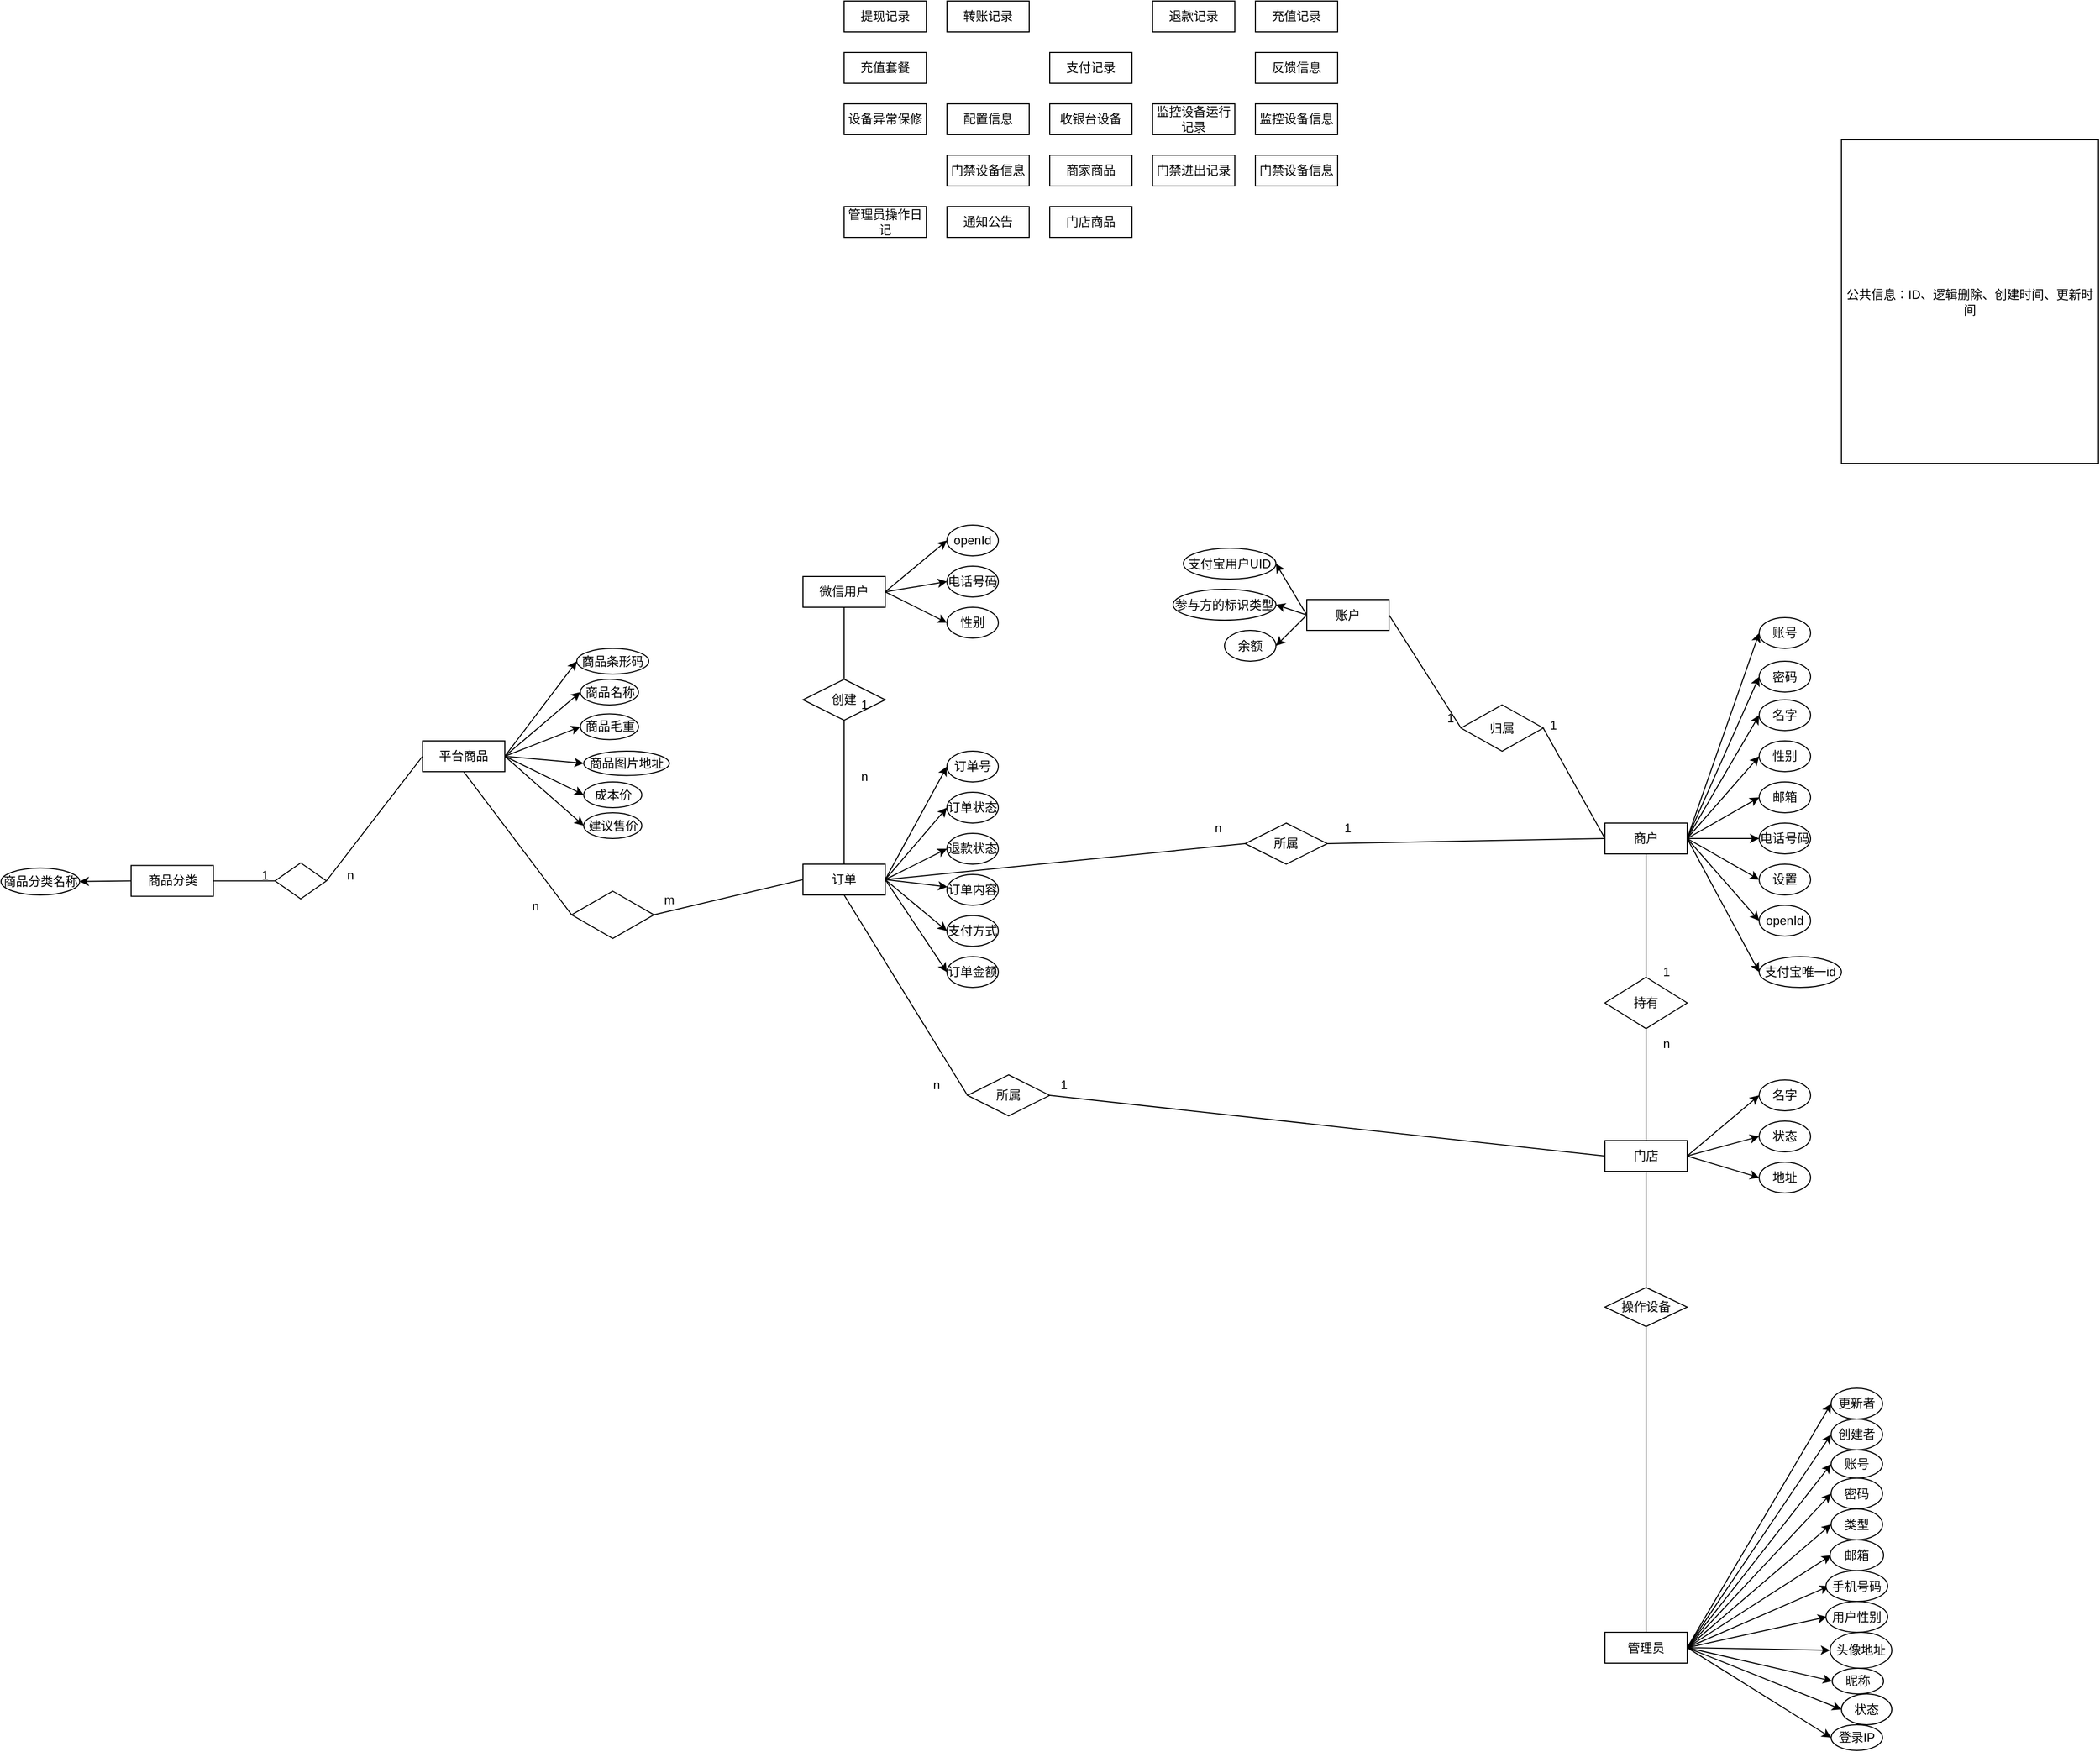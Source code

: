 <mxfile version="20.8.18" type="github">
  <diagram name="第 1 页" id="lVDsGfpW_0IMr33LY62K">
    <mxGraphModel dx="1886" dy="458" grid="1" gridSize="10" guides="1" tooltips="1" connect="1" arrows="1" fold="1" page="1" pageScale="1" pageWidth="827" pageHeight="1169" math="0" shadow="0">
      <root>
        <mxCell id="0" />
        <mxCell id="1" parent="0" />
        <mxCell id="G-p-I15hFAaldeLtPEmq-47" style="edgeStyle=none;rounded=0;orthogonalLoop=1;jettySize=auto;html=1;exitX=1;exitY=0.5;exitDx=0;exitDy=0;entryX=0;entryY=0.5;entryDx=0;entryDy=0;" edge="1" parent="1" source="G-p-I15hFAaldeLtPEmq-1" target="G-p-I15hFAaldeLtPEmq-45">
          <mxGeometry relative="1" as="geometry" />
        </mxCell>
        <mxCell id="G-p-I15hFAaldeLtPEmq-48" style="edgeStyle=none;rounded=0;orthogonalLoop=1;jettySize=auto;html=1;exitX=1;exitY=0.5;exitDx=0;exitDy=0;entryX=0;entryY=0.5;entryDx=0;entryDy=0;" edge="1" parent="1" source="G-p-I15hFAaldeLtPEmq-1" target="G-p-I15hFAaldeLtPEmq-44">
          <mxGeometry relative="1" as="geometry" />
        </mxCell>
        <mxCell id="G-p-I15hFAaldeLtPEmq-49" style="edgeStyle=none;rounded=0;orthogonalLoop=1;jettySize=auto;html=1;exitX=1;exitY=0.5;exitDx=0;exitDy=0;entryX=0;entryY=0.5;entryDx=0;entryDy=0;" edge="1" parent="1" source="G-p-I15hFAaldeLtPEmq-1" target="G-p-I15hFAaldeLtPEmq-31">
          <mxGeometry relative="1" as="geometry" />
        </mxCell>
        <mxCell id="G-p-I15hFAaldeLtPEmq-50" style="edgeStyle=none;rounded=0;orthogonalLoop=1;jettySize=auto;html=1;exitX=1;exitY=0.5;exitDx=0;exitDy=0;entryX=0;entryY=0.5;entryDx=0;entryDy=0;" edge="1" parent="1" source="G-p-I15hFAaldeLtPEmq-1" target="G-p-I15hFAaldeLtPEmq-34">
          <mxGeometry relative="1" as="geometry" />
        </mxCell>
        <mxCell id="G-p-I15hFAaldeLtPEmq-52" style="edgeStyle=none;rounded=0;orthogonalLoop=1;jettySize=auto;html=1;exitX=1;exitY=0.5;exitDx=0;exitDy=0;entryX=0;entryY=0.5;entryDx=0;entryDy=0;" edge="1" parent="1" source="G-p-I15hFAaldeLtPEmq-1" target="G-p-I15hFAaldeLtPEmq-35">
          <mxGeometry relative="1" as="geometry" />
        </mxCell>
        <mxCell id="G-p-I15hFAaldeLtPEmq-53" style="edgeStyle=none;rounded=0;orthogonalLoop=1;jettySize=auto;html=1;exitX=1;exitY=0.5;exitDx=0;exitDy=0;entryX=0;entryY=0.5;entryDx=0;entryDy=0;" edge="1" parent="1" source="G-p-I15hFAaldeLtPEmq-1">
          <mxGeometry relative="1" as="geometry">
            <mxPoint x="980" y="1572.5" as="targetPoint" />
          </mxGeometry>
        </mxCell>
        <mxCell id="G-p-I15hFAaldeLtPEmq-54" style="edgeStyle=none;rounded=0;orthogonalLoop=1;jettySize=auto;html=1;exitX=1;exitY=0.5;exitDx=0;exitDy=0;entryX=0;entryY=0.5;entryDx=0;entryDy=0;" edge="1" parent="1" source="G-p-I15hFAaldeLtPEmq-1">
          <mxGeometry relative="1" as="geometry">
            <mxPoint x="978" y="1602.5" as="targetPoint" />
          </mxGeometry>
        </mxCell>
        <mxCell id="G-p-I15hFAaldeLtPEmq-55" style="edgeStyle=none;rounded=0;orthogonalLoop=1;jettySize=auto;html=1;exitX=1;exitY=0.5;exitDx=0;exitDy=0;entryX=0;entryY=0.5;entryDx=0;entryDy=0;" edge="1" parent="1" source="G-p-I15hFAaldeLtPEmq-1">
          <mxGeometry relative="1" as="geometry">
            <mxPoint x="976" y="1632.5" as="targetPoint" />
          </mxGeometry>
        </mxCell>
        <mxCell id="G-p-I15hFAaldeLtPEmq-56" style="edgeStyle=none;rounded=0;orthogonalLoop=1;jettySize=auto;html=1;exitX=1;exitY=0.5;exitDx=0;exitDy=0;entryX=0;entryY=0.5;entryDx=0;entryDy=0;" edge="1" parent="1" source="G-p-I15hFAaldeLtPEmq-1" target="G-p-I15hFAaldeLtPEmq-40">
          <mxGeometry relative="1" as="geometry">
            <mxPoint x="975.0" y="1665" as="targetPoint" />
          </mxGeometry>
        </mxCell>
        <mxCell id="G-p-I15hFAaldeLtPEmq-57" style="edgeStyle=none;rounded=0;orthogonalLoop=1;jettySize=auto;html=1;exitX=1;exitY=0.5;exitDx=0;exitDy=0;entryX=0;entryY=0.5;entryDx=0;entryDy=0;" edge="1" parent="1" source="G-p-I15hFAaldeLtPEmq-1" target="G-p-I15hFAaldeLtPEmq-41">
          <mxGeometry relative="1" as="geometry" />
        </mxCell>
        <mxCell id="G-p-I15hFAaldeLtPEmq-58" style="edgeStyle=none;rounded=0;orthogonalLoop=1;jettySize=auto;html=1;exitX=1;exitY=0.5;exitDx=0;exitDy=0;entryX=0;entryY=0.5;entryDx=0;entryDy=0;" edge="1" parent="1" source="G-p-I15hFAaldeLtPEmq-1" target="G-p-I15hFAaldeLtPEmq-42">
          <mxGeometry relative="1" as="geometry">
            <mxPoint x="984" y="1723" as="targetPoint" />
          </mxGeometry>
        </mxCell>
        <mxCell id="G-p-I15hFAaldeLtPEmq-59" style="edgeStyle=none;rounded=0;orthogonalLoop=1;jettySize=auto;html=1;exitX=1;exitY=0.5;exitDx=0;exitDy=0;entryX=0;entryY=0.5;entryDx=0;entryDy=0;" edge="1" parent="1" source="G-p-I15hFAaldeLtPEmq-1" target="G-p-I15hFAaldeLtPEmq-43">
          <mxGeometry relative="1" as="geometry" />
        </mxCell>
        <mxCell id="G-p-I15hFAaldeLtPEmq-1" value="管理员" style="rounded=0;whiteSpace=wrap;html=1;" vertex="1" parent="1">
          <mxGeometry x="760" y="1647.5" width="80" height="30" as="geometry" />
        </mxCell>
        <mxCell id="G-p-I15hFAaldeLtPEmq-69" style="edgeStyle=none;rounded=0;orthogonalLoop=1;jettySize=auto;html=1;exitX=1;exitY=0.5;exitDx=0;exitDy=0;entryX=0;entryY=0.5;entryDx=0;entryDy=0;" edge="1" parent="1" source="G-p-I15hFAaldeLtPEmq-2" target="G-p-I15hFAaldeLtPEmq-60">
          <mxGeometry relative="1" as="geometry" />
        </mxCell>
        <mxCell id="G-p-I15hFAaldeLtPEmq-70" style="edgeStyle=none;rounded=0;orthogonalLoop=1;jettySize=auto;html=1;exitX=1;exitY=0.5;exitDx=0;exitDy=0;entryX=0;entryY=0.5;entryDx=0;entryDy=0;" edge="1" parent="1" source="G-p-I15hFAaldeLtPEmq-2" target="G-p-I15hFAaldeLtPEmq-66">
          <mxGeometry relative="1" as="geometry" />
        </mxCell>
        <mxCell id="G-p-I15hFAaldeLtPEmq-71" style="edgeStyle=none;rounded=0;orthogonalLoop=1;jettySize=auto;html=1;exitX=1;exitY=0.5;exitDx=0;exitDy=0;entryX=0;entryY=0.5;entryDx=0;entryDy=0;" edge="1" parent="1" source="G-p-I15hFAaldeLtPEmq-2" target="G-p-I15hFAaldeLtPEmq-61">
          <mxGeometry relative="1" as="geometry" />
        </mxCell>
        <mxCell id="G-p-I15hFAaldeLtPEmq-72" style="edgeStyle=none;rounded=0;orthogonalLoop=1;jettySize=auto;html=1;exitX=1;exitY=0.5;exitDx=0;exitDy=0;entryX=0;entryY=0.5;entryDx=0;entryDy=0;" edge="1" parent="1" source="G-p-I15hFAaldeLtPEmq-2" target="G-p-I15hFAaldeLtPEmq-62">
          <mxGeometry relative="1" as="geometry" />
        </mxCell>
        <mxCell id="G-p-I15hFAaldeLtPEmq-73" style="edgeStyle=none;rounded=0;orthogonalLoop=1;jettySize=auto;html=1;exitX=1;exitY=0.5;exitDx=0;exitDy=0;entryX=0;entryY=0.5;entryDx=0;entryDy=0;" edge="1" parent="1" source="G-p-I15hFAaldeLtPEmq-2" target="G-p-I15hFAaldeLtPEmq-63">
          <mxGeometry relative="1" as="geometry" />
        </mxCell>
        <mxCell id="G-p-I15hFAaldeLtPEmq-74" style="edgeStyle=none;rounded=0;orthogonalLoop=1;jettySize=auto;html=1;exitX=1;exitY=0.5;exitDx=0;exitDy=0;entryX=0;entryY=0.5;entryDx=0;entryDy=0;" edge="1" parent="1" source="G-p-I15hFAaldeLtPEmq-2" target="G-p-I15hFAaldeLtPEmq-64">
          <mxGeometry relative="1" as="geometry" />
        </mxCell>
        <mxCell id="G-p-I15hFAaldeLtPEmq-75" style="edgeStyle=none;rounded=0;orthogonalLoop=1;jettySize=auto;html=1;exitX=1;exitY=0.5;exitDx=0;exitDy=0;entryX=0;entryY=0.5;entryDx=0;entryDy=0;" edge="1" parent="1" source="G-p-I15hFAaldeLtPEmq-2" target="G-p-I15hFAaldeLtPEmq-65">
          <mxGeometry relative="1" as="geometry" />
        </mxCell>
        <mxCell id="G-p-I15hFAaldeLtPEmq-76" style="edgeStyle=none;rounded=0;orthogonalLoop=1;jettySize=auto;html=1;exitX=1;exitY=0.5;exitDx=0;exitDy=0;entryX=0;entryY=0.5;entryDx=0;entryDy=0;" edge="1" parent="1" source="G-p-I15hFAaldeLtPEmq-2" target="G-p-I15hFAaldeLtPEmq-67">
          <mxGeometry relative="1" as="geometry" />
        </mxCell>
        <mxCell id="G-p-I15hFAaldeLtPEmq-159" style="edgeStyle=none;rounded=0;orthogonalLoop=1;jettySize=auto;html=1;exitX=1;exitY=0.5;exitDx=0;exitDy=0;entryX=0;entryY=0.5;entryDx=0;entryDy=0;" edge="1" parent="1" source="G-p-I15hFAaldeLtPEmq-2" target="G-p-I15hFAaldeLtPEmq-158">
          <mxGeometry relative="1" as="geometry" />
        </mxCell>
        <mxCell id="G-p-I15hFAaldeLtPEmq-2" value="商户" style="rounded=0;whiteSpace=wrap;html=1;" vertex="1" parent="1">
          <mxGeometry x="760" y="860" width="80" height="30" as="geometry" />
        </mxCell>
        <mxCell id="G-p-I15hFAaldeLtPEmq-81" style="edgeStyle=none;rounded=0;orthogonalLoop=1;jettySize=auto;html=1;exitX=1;exitY=0.5;exitDx=0;exitDy=0;entryX=0;entryY=0.5;entryDx=0;entryDy=0;" edge="1" parent="1" source="G-p-I15hFAaldeLtPEmq-3" target="G-p-I15hFAaldeLtPEmq-77">
          <mxGeometry relative="1" as="geometry" />
        </mxCell>
        <mxCell id="G-p-I15hFAaldeLtPEmq-82" style="edgeStyle=none;rounded=0;orthogonalLoop=1;jettySize=auto;html=1;exitX=1;exitY=0.5;exitDx=0;exitDy=0;entryX=0;entryY=0.5;entryDx=0;entryDy=0;" edge="1" parent="1" source="G-p-I15hFAaldeLtPEmq-3" target="G-p-I15hFAaldeLtPEmq-78">
          <mxGeometry relative="1" as="geometry" />
        </mxCell>
        <mxCell id="G-p-I15hFAaldeLtPEmq-83" style="edgeStyle=none;rounded=0;orthogonalLoop=1;jettySize=auto;html=1;exitX=1;exitY=0.5;exitDx=0;exitDy=0;entryX=0;entryY=0.5;entryDx=0;entryDy=0;" edge="1" parent="1" source="G-p-I15hFAaldeLtPEmq-3" target="G-p-I15hFAaldeLtPEmq-79">
          <mxGeometry relative="1" as="geometry" />
        </mxCell>
        <mxCell id="G-p-I15hFAaldeLtPEmq-3" value="微信用户" style="rounded=0;whiteSpace=wrap;html=1;" vertex="1" parent="1">
          <mxGeometry x="-20" y="620" width="80" height="30" as="geometry" />
        </mxCell>
        <mxCell id="G-p-I15hFAaldeLtPEmq-88" style="edgeStyle=none;rounded=0;orthogonalLoop=1;jettySize=auto;html=1;exitX=1;exitY=0.5;exitDx=0;exitDy=0;entryX=0;entryY=0.5;entryDx=0;entryDy=0;" edge="1" parent="1" source="G-p-I15hFAaldeLtPEmq-4" target="G-p-I15hFAaldeLtPEmq-84">
          <mxGeometry relative="1" as="geometry" />
        </mxCell>
        <mxCell id="G-p-I15hFAaldeLtPEmq-89" style="edgeStyle=none;rounded=0;orthogonalLoop=1;jettySize=auto;html=1;exitX=1;exitY=0.5;exitDx=0;exitDy=0;entryX=0;entryY=0.5;entryDx=0;entryDy=0;" edge="1" parent="1" source="G-p-I15hFAaldeLtPEmq-4" target="G-p-I15hFAaldeLtPEmq-85">
          <mxGeometry relative="1" as="geometry" />
        </mxCell>
        <mxCell id="G-p-I15hFAaldeLtPEmq-90" style="edgeStyle=none;rounded=0;orthogonalLoop=1;jettySize=auto;html=1;exitX=1;exitY=0.5;exitDx=0;exitDy=0;entryX=0;entryY=0.5;entryDx=0;entryDy=0;" edge="1" parent="1" source="G-p-I15hFAaldeLtPEmq-4" target="G-p-I15hFAaldeLtPEmq-86">
          <mxGeometry relative="1" as="geometry" />
        </mxCell>
        <mxCell id="G-p-I15hFAaldeLtPEmq-4" value="门店" style="rounded=0;whiteSpace=wrap;html=1;" vertex="1" parent="1">
          <mxGeometry x="760" y="1169" width="80" height="30" as="geometry" />
        </mxCell>
        <mxCell id="G-p-I15hFAaldeLtPEmq-103" style="edgeStyle=none;rounded=0;orthogonalLoop=1;jettySize=auto;html=1;exitX=1;exitY=0.5;exitDx=0;exitDy=0;entryX=0;entryY=0.5;entryDx=0;entryDy=0;" edge="1" parent="1" source="G-p-I15hFAaldeLtPEmq-5" target="G-p-I15hFAaldeLtPEmq-96">
          <mxGeometry relative="1" as="geometry" />
        </mxCell>
        <mxCell id="G-p-I15hFAaldeLtPEmq-104" style="edgeStyle=none;rounded=0;orthogonalLoop=1;jettySize=auto;html=1;exitX=1;exitY=0.5;exitDx=0;exitDy=0;entryX=0;entryY=0.5;entryDx=0;entryDy=0;" edge="1" parent="1" source="G-p-I15hFAaldeLtPEmq-5" target="G-p-I15hFAaldeLtPEmq-97">
          <mxGeometry relative="1" as="geometry" />
        </mxCell>
        <mxCell id="G-p-I15hFAaldeLtPEmq-105" style="edgeStyle=none;rounded=0;orthogonalLoop=1;jettySize=auto;html=1;exitX=1;exitY=0.5;exitDx=0;exitDy=0;entryX=0;entryY=0.5;entryDx=0;entryDy=0;" edge="1" parent="1" source="G-p-I15hFAaldeLtPEmq-5" target="G-p-I15hFAaldeLtPEmq-98">
          <mxGeometry relative="1" as="geometry" />
        </mxCell>
        <mxCell id="G-p-I15hFAaldeLtPEmq-106" style="edgeStyle=none;rounded=0;orthogonalLoop=1;jettySize=auto;html=1;exitX=1;exitY=0.5;exitDx=0;exitDy=0;" edge="1" parent="1" source="G-p-I15hFAaldeLtPEmq-5" target="G-p-I15hFAaldeLtPEmq-99">
          <mxGeometry relative="1" as="geometry" />
        </mxCell>
        <mxCell id="G-p-I15hFAaldeLtPEmq-107" style="edgeStyle=none;rounded=0;orthogonalLoop=1;jettySize=auto;html=1;exitX=1;exitY=0.5;exitDx=0;exitDy=0;entryX=0;entryY=0.5;entryDx=0;entryDy=0;" edge="1" parent="1" source="G-p-I15hFAaldeLtPEmq-5" target="G-p-I15hFAaldeLtPEmq-100">
          <mxGeometry relative="1" as="geometry" />
        </mxCell>
        <mxCell id="G-p-I15hFAaldeLtPEmq-108" style="edgeStyle=none;rounded=0;orthogonalLoop=1;jettySize=auto;html=1;exitX=1;exitY=0.5;exitDx=0;exitDy=0;entryX=0;entryY=0.5;entryDx=0;entryDy=0;" edge="1" parent="1" source="G-p-I15hFAaldeLtPEmq-5" target="G-p-I15hFAaldeLtPEmq-101">
          <mxGeometry relative="1" as="geometry" />
        </mxCell>
        <mxCell id="G-p-I15hFAaldeLtPEmq-5" value="订单" style="rounded=0;whiteSpace=wrap;html=1;" vertex="1" parent="1">
          <mxGeometry x="-20" y="900" width="80" height="30" as="geometry" />
        </mxCell>
        <mxCell id="G-p-I15hFAaldeLtPEmq-6" value="提现记录" style="rounded=0;whiteSpace=wrap;html=1;" vertex="1" parent="1">
          <mxGeometry x="20" y="60" width="80" height="30" as="geometry" />
        </mxCell>
        <mxCell id="G-p-I15hFAaldeLtPEmq-7" value="转账记录" style="rounded=0;whiteSpace=wrap;html=1;" vertex="1" parent="1">
          <mxGeometry x="120" y="60" width="80" height="30" as="geometry" />
        </mxCell>
        <mxCell id="G-p-I15hFAaldeLtPEmq-8" value="门店商品" style="rounded=0;whiteSpace=wrap;html=1;" vertex="1" parent="1">
          <mxGeometry x="220" y="260" width="80" height="30" as="geometry" />
        </mxCell>
        <mxCell id="G-p-I15hFAaldeLtPEmq-9" value="退款记录" style="rounded=0;whiteSpace=wrap;html=1;" vertex="1" parent="1">
          <mxGeometry x="320" y="60" width="80" height="30" as="geometry" />
        </mxCell>
        <mxCell id="G-p-I15hFAaldeLtPEmq-10" value="充值记录" style="rounded=0;whiteSpace=wrap;html=1;" vertex="1" parent="1">
          <mxGeometry x="420" y="60" width="80" height="30" as="geometry" />
        </mxCell>
        <mxCell id="G-p-I15hFAaldeLtPEmq-11" value="充值套餐" style="rounded=0;whiteSpace=wrap;html=1;" vertex="1" parent="1">
          <mxGeometry x="20" y="110" width="80" height="30" as="geometry" />
        </mxCell>
        <mxCell id="G-p-I15hFAaldeLtPEmq-136" style="edgeStyle=none;rounded=0;orthogonalLoop=1;jettySize=auto;html=1;exitX=1;exitY=0.5;exitDx=0;exitDy=0;entryX=0;entryY=0.5;entryDx=0;entryDy=0;" edge="1" parent="1" source="G-p-I15hFAaldeLtPEmq-12" target="G-p-I15hFAaldeLtPEmq-125">
          <mxGeometry relative="1" as="geometry" />
        </mxCell>
        <mxCell id="G-p-I15hFAaldeLtPEmq-137" style="edgeStyle=none;rounded=0;orthogonalLoop=1;jettySize=auto;html=1;exitX=1;exitY=0.5;exitDx=0;exitDy=0;entryX=0;entryY=0.5;entryDx=0;entryDy=0;" edge="1" parent="1" source="G-p-I15hFAaldeLtPEmq-12" target="G-p-I15hFAaldeLtPEmq-131">
          <mxGeometry relative="1" as="geometry" />
        </mxCell>
        <mxCell id="G-p-I15hFAaldeLtPEmq-138" style="edgeStyle=none;rounded=0;orthogonalLoop=1;jettySize=auto;html=1;exitX=1;exitY=0.5;exitDx=0;exitDy=0;entryX=0;entryY=0.5;entryDx=0;entryDy=0;" edge="1" parent="1" source="G-p-I15hFAaldeLtPEmq-12" target="G-p-I15hFAaldeLtPEmq-132">
          <mxGeometry relative="1" as="geometry" />
        </mxCell>
        <mxCell id="G-p-I15hFAaldeLtPEmq-139" style="edgeStyle=none;rounded=0;orthogonalLoop=1;jettySize=auto;html=1;exitX=1;exitY=0.5;exitDx=0;exitDy=0;entryX=0;entryY=0.5;entryDx=0;entryDy=0;" edge="1" parent="1" source="G-p-I15hFAaldeLtPEmq-12" target="G-p-I15hFAaldeLtPEmq-133">
          <mxGeometry relative="1" as="geometry" />
        </mxCell>
        <mxCell id="G-p-I15hFAaldeLtPEmq-140" style="edgeStyle=none;rounded=0;orthogonalLoop=1;jettySize=auto;html=1;exitX=1;exitY=0.5;exitDx=0;exitDy=0;entryX=0;entryY=0.5;entryDx=0;entryDy=0;" edge="1" parent="1" source="G-p-I15hFAaldeLtPEmq-12" target="G-p-I15hFAaldeLtPEmq-134">
          <mxGeometry relative="1" as="geometry" />
        </mxCell>
        <mxCell id="G-p-I15hFAaldeLtPEmq-141" style="edgeStyle=none;rounded=0;orthogonalLoop=1;jettySize=auto;html=1;exitX=1;exitY=0.5;exitDx=0;exitDy=0;entryX=0;entryY=0.5;entryDx=0;entryDy=0;" edge="1" parent="1" source="G-p-I15hFAaldeLtPEmq-12" target="G-p-I15hFAaldeLtPEmq-135">
          <mxGeometry relative="1" as="geometry" />
        </mxCell>
        <mxCell id="G-p-I15hFAaldeLtPEmq-12" value="平台商品" style="rounded=0;whiteSpace=wrap;html=1;" vertex="1" parent="1">
          <mxGeometry x="-390" y="780" width="80" height="30" as="geometry" />
        </mxCell>
        <mxCell id="G-p-I15hFAaldeLtPEmq-13" value="支付记录" style="rounded=0;whiteSpace=wrap;html=1;" vertex="1" parent="1">
          <mxGeometry x="220" y="110" width="80" height="30" as="geometry" />
        </mxCell>
        <mxCell id="G-p-I15hFAaldeLtPEmq-143" style="edgeStyle=none;rounded=0;orthogonalLoop=1;jettySize=auto;html=1;exitX=0;exitY=0.5;exitDx=0;exitDy=0;entryX=1;entryY=0.5;entryDx=0;entryDy=0;" edge="1" parent="1" source="G-p-I15hFAaldeLtPEmq-14" target="G-p-I15hFAaldeLtPEmq-142">
          <mxGeometry relative="1" as="geometry">
            <mxPoint x="-713.5" y="910" as="targetPoint" />
          </mxGeometry>
        </mxCell>
        <mxCell id="G-p-I15hFAaldeLtPEmq-14" value="商品分类" style="rounded=0;whiteSpace=wrap;html=1;" vertex="1" parent="1">
          <mxGeometry x="-673.5" y="901.25" width="80" height="30" as="geometry" />
        </mxCell>
        <mxCell id="G-p-I15hFAaldeLtPEmq-15" value="反馈信息" style="rounded=0;whiteSpace=wrap;html=1;" vertex="1" parent="1">
          <mxGeometry x="420" y="110" width="80" height="30" as="geometry" />
        </mxCell>
        <mxCell id="G-p-I15hFAaldeLtPEmq-16" value="设备异常保修" style="rounded=0;whiteSpace=wrap;html=1;" vertex="1" parent="1">
          <mxGeometry x="20" y="160" width="80" height="30" as="geometry" />
        </mxCell>
        <mxCell id="G-p-I15hFAaldeLtPEmq-17" value="配置信息" style="rounded=0;whiteSpace=wrap;html=1;" vertex="1" parent="1">
          <mxGeometry x="120" y="160" width="80" height="30" as="geometry" />
        </mxCell>
        <mxCell id="G-p-I15hFAaldeLtPEmq-18" value="收银台设备" style="rounded=0;whiteSpace=wrap;html=1;" vertex="1" parent="1">
          <mxGeometry x="220" y="160" width="80" height="30" as="geometry" />
        </mxCell>
        <mxCell id="G-p-I15hFAaldeLtPEmq-19" value="监控设备运行记录" style="rounded=0;whiteSpace=wrap;html=1;" vertex="1" parent="1">
          <mxGeometry x="320" y="160" width="80" height="30" as="geometry" />
        </mxCell>
        <mxCell id="G-p-I15hFAaldeLtPEmq-20" value="监控设备信息" style="rounded=0;whiteSpace=wrap;html=1;" vertex="1" parent="1">
          <mxGeometry x="420" y="160" width="80" height="30" as="geometry" />
        </mxCell>
        <mxCell id="G-p-I15hFAaldeLtPEmq-21" value="商家商品" style="rounded=0;whiteSpace=wrap;html=1;" vertex="1" parent="1">
          <mxGeometry x="220" y="210" width="80" height="30" as="geometry" />
        </mxCell>
        <mxCell id="G-p-I15hFAaldeLtPEmq-117" style="edgeStyle=none;rounded=0;orthogonalLoop=1;jettySize=auto;html=1;exitX=0;exitY=0.5;exitDx=0;exitDy=0;entryX=1;entryY=0.5;entryDx=0;entryDy=0;" edge="1" parent="1" source="G-p-I15hFAaldeLtPEmq-23" target="G-p-I15hFAaldeLtPEmq-114">
          <mxGeometry relative="1" as="geometry" />
        </mxCell>
        <mxCell id="G-p-I15hFAaldeLtPEmq-118" style="edgeStyle=none;rounded=0;orthogonalLoop=1;jettySize=auto;html=1;exitX=0;exitY=0.5;exitDx=0;exitDy=0;entryX=1;entryY=0.5;entryDx=0;entryDy=0;" edge="1" parent="1" source="G-p-I15hFAaldeLtPEmq-23" target="G-p-I15hFAaldeLtPEmq-115">
          <mxGeometry relative="1" as="geometry" />
        </mxCell>
        <mxCell id="G-p-I15hFAaldeLtPEmq-119" style="edgeStyle=none;rounded=0;orthogonalLoop=1;jettySize=auto;html=1;exitX=0;exitY=0.5;exitDx=0;exitDy=0;entryX=1;entryY=0.5;entryDx=0;entryDy=0;" edge="1" parent="1" source="G-p-I15hFAaldeLtPEmq-23" target="G-p-I15hFAaldeLtPEmq-116">
          <mxGeometry relative="1" as="geometry" />
        </mxCell>
        <mxCell id="G-p-I15hFAaldeLtPEmq-23" value="账户" style="rounded=0;whiteSpace=wrap;html=1;" vertex="1" parent="1">
          <mxGeometry x="470" y="642.5" width="80" height="30" as="geometry" />
        </mxCell>
        <mxCell id="G-p-I15hFAaldeLtPEmq-24" value="门禁进出记录" style="rounded=0;whiteSpace=wrap;html=1;" vertex="1" parent="1">
          <mxGeometry x="320" y="210" width="80" height="30" as="geometry" />
        </mxCell>
        <mxCell id="G-p-I15hFAaldeLtPEmq-25" value="门禁设备信息" style="rounded=0;whiteSpace=wrap;html=1;" vertex="1" parent="1">
          <mxGeometry x="420" y="210" width="80" height="30" as="geometry" />
        </mxCell>
        <mxCell id="G-p-I15hFAaldeLtPEmq-28" value="门禁设备信息" style="rounded=0;whiteSpace=wrap;html=1;" vertex="1" parent="1">
          <mxGeometry x="120" y="210" width="80" height="30" as="geometry" />
        </mxCell>
        <mxCell id="G-p-I15hFAaldeLtPEmq-29" value="管理员操作日记" style="rounded=0;whiteSpace=wrap;html=1;" vertex="1" parent="1">
          <mxGeometry x="20" y="260" width="80" height="30" as="geometry" />
        </mxCell>
        <mxCell id="G-p-I15hFAaldeLtPEmq-30" value="通知公告" style="rounded=0;whiteSpace=wrap;html=1;" vertex="1" parent="1">
          <mxGeometry x="120" y="260" width="80" height="30" as="geometry" />
        </mxCell>
        <mxCell id="G-p-I15hFAaldeLtPEmq-31" value="账号" style="ellipse;whiteSpace=wrap;html=1;" vertex="1" parent="1">
          <mxGeometry x="980" y="1470" width="50" height="27.5" as="geometry" />
        </mxCell>
        <mxCell id="G-p-I15hFAaldeLtPEmq-33" value="公共信息：ID、逻辑删除、创建时间、更新时间" style="rounded=0;whiteSpace=wrap;html=1;" vertex="1" parent="1">
          <mxGeometry x="990" y="195" width="250" height="315" as="geometry" />
        </mxCell>
        <mxCell id="G-p-I15hFAaldeLtPEmq-34" value="密码" style="ellipse;whiteSpace=wrap;html=1;" vertex="1" parent="1">
          <mxGeometry x="980" y="1497.5" width="50" height="30" as="geometry" />
        </mxCell>
        <mxCell id="G-p-I15hFAaldeLtPEmq-35" value="类型" style="ellipse;whiteSpace=wrap;html=1;" vertex="1" parent="1">
          <mxGeometry x="980" y="1527.5" width="50" height="30" as="geometry" />
        </mxCell>
        <mxCell id="G-p-I15hFAaldeLtPEmq-36" value="邮箱" style="ellipse;whiteSpace=wrap;html=1;" vertex="1" parent="1">
          <mxGeometry x="979" y="1557.5" width="52" height="30" as="geometry" />
        </mxCell>
        <mxCell id="G-p-I15hFAaldeLtPEmq-37" value="手机号码" style="ellipse;whiteSpace=wrap;html=1;" vertex="1" parent="1">
          <mxGeometry x="975" y="1587.5" width="60" height="30" as="geometry" />
        </mxCell>
        <mxCell id="G-p-I15hFAaldeLtPEmq-38" value="用户性别" style="ellipse;whiteSpace=wrap;html=1;" vertex="1" parent="1">
          <mxGeometry x="975" y="1617.5" width="60" height="30" as="geometry" />
        </mxCell>
        <mxCell id="G-p-I15hFAaldeLtPEmq-40" value="头像地址" style="ellipse;whiteSpace=wrap;html=1;" vertex="1" parent="1">
          <mxGeometry x="979" y="1647.5" width="60" height="35" as="geometry" />
        </mxCell>
        <mxCell id="G-p-I15hFAaldeLtPEmq-41" value="昵称" style="ellipse;whiteSpace=wrap;html=1;" vertex="1" parent="1">
          <mxGeometry x="981" y="1682.5" width="50" height="25" as="geometry" />
        </mxCell>
        <mxCell id="G-p-I15hFAaldeLtPEmq-42" value="状态" style="ellipse;whiteSpace=wrap;html=1;" vertex="1" parent="1">
          <mxGeometry x="990" y="1707.5" width="49" height="30" as="geometry" />
        </mxCell>
        <mxCell id="G-p-I15hFAaldeLtPEmq-43" value="登录IP" style="ellipse;whiteSpace=wrap;html=1;" vertex="1" parent="1">
          <mxGeometry x="980" y="1737.5" width="50" height="25" as="geometry" />
        </mxCell>
        <mxCell id="G-p-I15hFAaldeLtPEmq-44" value="创建者" style="ellipse;whiteSpace=wrap;html=1;" vertex="1" parent="1">
          <mxGeometry x="980" y="1440" width="50" height="30" as="geometry" />
        </mxCell>
        <mxCell id="G-p-I15hFAaldeLtPEmq-45" value="更新者" style="ellipse;whiteSpace=wrap;html=1;" vertex="1" parent="1">
          <mxGeometry x="980" y="1410" width="50" height="30" as="geometry" />
        </mxCell>
        <mxCell id="G-p-I15hFAaldeLtPEmq-60" value="密码" style="ellipse;whiteSpace=wrap;html=1;" vertex="1" parent="1">
          <mxGeometry x="910" y="702.5" width="50" height="30" as="geometry" />
        </mxCell>
        <mxCell id="G-p-I15hFAaldeLtPEmq-61" value="名字" style="ellipse;whiteSpace=wrap;html=1;" vertex="1" parent="1">
          <mxGeometry x="910" y="740" width="50" height="30" as="geometry" />
        </mxCell>
        <mxCell id="G-p-I15hFAaldeLtPEmq-62" value="性别" style="ellipse;whiteSpace=wrap;html=1;" vertex="1" parent="1">
          <mxGeometry x="910" y="780" width="50" height="30" as="geometry" />
        </mxCell>
        <mxCell id="G-p-I15hFAaldeLtPEmq-63" value="邮箱" style="ellipse;whiteSpace=wrap;html=1;" vertex="1" parent="1">
          <mxGeometry x="910" y="820" width="50" height="30" as="geometry" />
        </mxCell>
        <mxCell id="G-p-I15hFAaldeLtPEmq-64" value="电话号码" style="ellipse;whiteSpace=wrap;html=1;" vertex="1" parent="1">
          <mxGeometry x="910" y="860" width="50" height="30" as="geometry" />
        </mxCell>
        <mxCell id="G-p-I15hFAaldeLtPEmq-65" value="设置" style="ellipse;whiteSpace=wrap;html=1;" vertex="1" parent="1">
          <mxGeometry x="910" y="900" width="50" height="30" as="geometry" />
        </mxCell>
        <mxCell id="G-p-I15hFAaldeLtPEmq-66" value="账号" style="ellipse;whiteSpace=wrap;html=1;" vertex="1" parent="1">
          <mxGeometry x="910" y="660" width="50" height="30" as="geometry" />
        </mxCell>
        <mxCell id="G-p-I15hFAaldeLtPEmq-67" value="openId" style="ellipse;whiteSpace=wrap;html=1;" vertex="1" parent="1">
          <mxGeometry x="910" y="940" width="50" height="30" as="geometry" />
        </mxCell>
        <mxCell id="G-p-I15hFAaldeLtPEmq-77" value="openId" style="ellipse;whiteSpace=wrap;html=1;" vertex="1" parent="1">
          <mxGeometry x="120" y="570" width="50" height="30" as="geometry" />
        </mxCell>
        <mxCell id="G-p-I15hFAaldeLtPEmq-78" value="电话号码" style="ellipse;whiteSpace=wrap;html=1;" vertex="1" parent="1">
          <mxGeometry x="120" y="610" width="50" height="30" as="geometry" />
        </mxCell>
        <mxCell id="G-p-I15hFAaldeLtPEmq-79" value="性别" style="ellipse;whiteSpace=wrap;html=1;" vertex="1" parent="1">
          <mxGeometry x="120" y="650" width="50" height="30" as="geometry" />
        </mxCell>
        <mxCell id="G-p-I15hFAaldeLtPEmq-84" value="名字" style="ellipse;whiteSpace=wrap;html=1;" vertex="1" parent="1">
          <mxGeometry x="910" y="1110" width="50" height="30" as="geometry" />
        </mxCell>
        <mxCell id="G-p-I15hFAaldeLtPEmq-85" value="状态" style="ellipse;whiteSpace=wrap;html=1;" vertex="1" parent="1">
          <mxGeometry x="910" y="1150" width="50" height="30" as="geometry" />
        </mxCell>
        <mxCell id="G-p-I15hFAaldeLtPEmq-86" value="地址" style="ellipse;whiteSpace=wrap;html=1;" vertex="1" parent="1">
          <mxGeometry x="910" y="1190" width="50" height="30" as="geometry" />
        </mxCell>
        <mxCell id="G-p-I15hFAaldeLtPEmq-91" value="持有" style="rhombus;whiteSpace=wrap;html=1;" vertex="1" parent="1">
          <mxGeometry x="760" y="1010" width="80" height="50" as="geometry" />
        </mxCell>
        <mxCell id="G-p-I15hFAaldeLtPEmq-92" value="" style="endArrow=none;html=1;rounded=0;entryX=0.5;entryY=1;entryDx=0;entryDy=0;" edge="1" parent="1" source="G-p-I15hFAaldeLtPEmq-91" target="G-p-I15hFAaldeLtPEmq-2">
          <mxGeometry width="50" height="50" relative="1" as="geometry">
            <mxPoint x="750" y="960" as="sourcePoint" />
            <mxPoint x="800" y="910" as="targetPoint" />
          </mxGeometry>
        </mxCell>
        <mxCell id="G-p-I15hFAaldeLtPEmq-93" value="" style="endArrow=none;html=1;rounded=0;entryX=0.5;entryY=1;entryDx=0;entryDy=0;exitX=0.5;exitY=0;exitDx=0;exitDy=0;" edge="1" parent="1" source="G-p-I15hFAaldeLtPEmq-4" target="G-p-I15hFAaldeLtPEmq-91">
          <mxGeometry width="50" height="50" relative="1" as="geometry">
            <mxPoint x="780" y="1140" as="sourcePoint" />
            <mxPoint x="830" y="1090" as="targetPoint" />
          </mxGeometry>
        </mxCell>
        <mxCell id="G-p-I15hFAaldeLtPEmq-94" value="1" style="text;html=1;strokeColor=none;fillColor=none;align=center;verticalAlign=middle;whiteSpace=wrap;rounded=0;" vertex="1" parent="1">
          <mxGeometry x="790" y="990" width="60" height="30" as="geometry" />
        </mxCell>
        <mxCell id="G-p-I15hFAaldeLtPEmq-95" value="n" style="text;html=1;strokeColor=none;fillColor=none;align=center;verticalAlign=middle;whiteSpace=wrap;rounded=0;" vertex="1" parent="1">
          <mxGeometry x="790" y="1060" width="60" height="30" as="geometry" />
        </mxCell>
        <mxCell id="G-p-I15hFAaldeLtPEmq-96" value="订单号" style="ellipse;whiteSpace=wrap;html=1;" vertex="1" parent="1">
          <mxGeometry x="120" y="790" width="50" height="30" as="geometry" />
        </mxCell>
        <mxCell id="G-p-I15hFAaldeLtPEmq-97" value="订单状态" style="ellipse;whiteSpace=wrap;html=1;" vertex="1" parent="1">
          <mxGeometry x="120" y="830" width="50" height="30" as="geometry" />
        </mxCell>
        <mxCell id="G-p-I15hFAaldeLtPEmq-98" value="退款状态" style="ellipse;whiteSpace=wrap;html=1;" vertex="1" parent="1">
          <mxGeometry x="120" y="870" width="50" height="30" as="geometry" />
        </mxCell>
        <mxCell id="G-p-I15hFAaldeLtPEmq-99" value="订单内容" style="ellipse;whiteSpace=wrap;html=1;" vertex="1" parent="1">
          <mxGeometry x="120" y="910" width="50" height="30" as="geometry" />
        </mxCell>
        <mxCell id="G-p-I15hFAaldeLtPEmq-100" value="支付方式" style="ellipse;whiteSpace=wrap;html=1;" vertex="1" parent="1">
          <mxGeometry x="120" y="950" width="50" height="30" as="geometry" />
        </mxCell>
        <mxCell id="G-p-I15hFAaldeLtPEmq-101" value="订单金额" style="ellipse;whiteSpace=wrap;html=1;" vertex="1" parent="1">
          <mxGeometry x="120" y="990" width="50" height="30" as="geometry" />
        </mxCell>
        <mxCell id="G-p-I15hFAaldeLtPEmq-109" value="创建" style="rhombus;whiteSpace=wrap;html=1;" vertex="1" parent="1">
          <mxGeometry x="-20" y="720" width="80" height="40" as="geometry" />
        </mxCell>
        <mxCell id="G-p-I15hFAaldeLtPEmq-110" value="" style="endArrow=none;html=1;rounded=0;entryX=0.5;entryY=1;entryDx=0;entryDy=0;exitX=0.5;exitY=0;exitDx=0;exitDy=0;" edge="1" parent="1" source="G-p-I15hFAaldeLtPEmq-109" target="G-p-I15hFAaldeLtPEmq-3">
          <mxGeometry width="50" height="50" relative="1" as="geometry">
            <mxPoint y="740" as="sourcePoint" />
            <mxPoint x="50" y="690" as="targetPoint" />
          </mxGeometry>
        </mxCell>
        <mxCell id="G-p-I15hFAaldeLtPEmq-111" value="" style="endArrow=none;html=1;rounded=0;entryX=0.5;entryY=1;entryDx=0;entryDy=0;exitX=0.5;exitY=0;exitDx=0;exitDy=0;" edge="1" parent="1" source="G-p-I15hFAaldeLtPEmq-5" target="G-p-I15hFAaldeLtPEmq-109">
          <mxGeometry width="50" height="50" relative="1" as="geometry">
            <mxPoint x="-10" y="870" as="sourcePoint" />
            <mxPoint x="40" y="820" as="targetPoint" />
          </mxGeometry>
        </mxCell>
        <mxCell id="G-p-I15hFAaldeLtPEmq-112" value="1" style="text;html=1;strokeColor=none;fillColor=none;align=center;verticalAlign=middle;whiteSpace=wrap;rounded=0;" vertex="1" parent="1">
          <mxGeometry x="10" y="730" width="60" height="30" as="geometry" />
        </mxCell>
        <mxCell id="G-p-I15hFAaldeLtPEmq-113" value="n" style="text;html=1;strokeColor=none;fillColor=none;align=center;verticalAlign=middle;whiteSpace=wrap;rounded=0;" vertex="1" parent="1">
          <mxGeometry x="10" y="800" width="60" height="30" as="geometry" />
        </mxCell>
        <mxCell id="G-p-I15hFAaldeLtPEmq-114" value="支付宝用户UID" style="ellipse;whiteSpace=wrap;html=1;" vertex="1" parent="1">
          <mxGeometry x="350" y="592.5" width="90" height="30" as="geometry" />
        </mxCell>
        <mxCell id="G-p-I15hFAaldeLtPEmq-115" value="参与方的标识类型" style="ellipse;whiteSpace=wrap;html=1;" vertex="1" parent="1">
          <mxGeometry x="340" y="632.5" width="100" height="30" as="geometry" />
        </mxCell>
        <mxCell id="G-p-I15hFAaldeLtPEmq-116" value="余额" style="ellipse;whiteSpace=wrap;html=1;" vertex="1" parent="1">
          <mxGeometry x="390" y="672.5" width="50" height="30" as="geometry" />
        </mxCell>
        <mxCell id="G-p-I15hFAaldeLtPEmq-120" value="归属" style="rhombus;whiteSpace=wrap;html=1;" vertex="1" parent="1">
          <mxGeometry x="620" y="745" width="80" height="45" as="geometry" />
        </mxCell>
        <mxCell id="G-p-I15hFAaldeLtPEmq-121" value="" style="endArrow=none;html=1;rounded=0;exitX=1;exitY=0.5;exitDx=0;exitDy=0;entryX=0;entryY=0.5;entryDx=0;entryDy=0;" edge="1" parent="1" source="G-p-I15hFAaldeLtPEmq-23" target="G-p-I15hFAaldeLtPEmq-120">
          <mxGeometry width="50" height="50" relative="1" as="geometry">
            <mxPoint x="560" y="762.5" as="sourcePoint" />
            <mxPoint x="610" y="712.5" as="targetPoint" />
          </mxGeometry>
        </mxCell>
        <mxCell id="G-p-I15hFAaldeLtPEmq-122" value="" style="endArrow=none;html=1;rounded=0;exitX=1;exitY=0.5;exitDx=0;exitDy=0;entryX=0;entryY=0.5;entryDx=0;entryDy=0;" edge="1" parent="1" source="G-p-I15hFAaldeLtPEmq-120" target="G-p-I15hFAaldeLtPEmq-2">
          <mxGeometry width="50" height="50" relative="1" as="geometry">
            <mxPoint x="690" y="830" as="sourcePoint" />
            <mxPoint x="710" y="910" as="targetPoint" />
          </mxGeometry>
        </mxCell>
        <mxCell id="G-p-I15hFAaldeLtPEmq-123" value="1" style="text;html=1;strokeColor=none;fillColor=none;align=center;verticalAlign=middle;whiteSpace=wrap;rounded=0;" vertex="1" parent="1">
          <mxGeometry x="580" y="742.5" width="60" height="30" as="geometry" />
        </mxCell>
        <mxCell id="G-p-I15hFAaldeLtPEmq-124" value="1" style="text;html=1;strokeColor=none;fillColor=none;align=center;verticalAlign=middle;whiteSpace=wrap;rounded=0;" vertex="1" parent="1">
          <mxGeometry x="680" y="750" width="60" height="30" as="geometry" />
        </mxCell>
        <mxCell id="G-p-I15hFAaldeLtPEmq-125" value="商品条形码" style="ellipse;whiteSpace=wrap;html=1;" vertex="1" parent="1">
          <mxGeometry x="-240" y="690" width="70" height="25" as="geometry" />
        </mxCell>
        <mxCell id="G-p-I15hFAaldeLtPEmq-126" value="" style="rhombus;whiteSpace=wrap;html=1;" vertex="1" parent="1">
          <mxGeometry x="-533.5" y="898.75" width="50" height="35" as="geometry" />
        </mxCell>
        <mxCell id="G-p-I15hFAaldeLtPEmq-127" value="" style="endArrow=none;html=1;rounded=0;exitX=1;exitY=0.5;exitDx=0;exitDy=0;entryX=0;entryY=0.5;entryDx=0;entryDy=0;" edge="1" parent="1" source="G-p-I15hFAaldeLtPEmq-14" target="G-p-I15hFAaldeLtPEmq-126">
          <mxGeometry width="50" height="50" relative="1" as="geometry">
            <mxPoint x="-583.5" y="891.25" as="sourcePoint" />
            <mxPoint x="-533.5" y="841.25" as="targetPoint" />
          </mxGeometry>
        </mxCell>
        <mxCell id="G-p-I15hFAaldeLtPEmq-128" value="" style="endArrow=none;html=1;rounded=0;exitX=1;exitY=0.5;exitDx=0;exitDy=0;entryX=0;entryY=0.5;entryDx=0;entryDy=0;" edge="1" parent="1" source="G-p-I15hFAaldeLtPEmq-126" target="G-p-I15hFAaldeLtPEmq-12">
          <mxGeometry width="50" height="50" relative="1" as="geometry">
            <mxPoint x="-433.5" y="906.25" as="sourcePoint" />
            <mxPoint x="-393.5" y="946.25" as="targetPoint" />
          </mxGeometry>
        </mxCell>
        <mxCell id="G-p-I15hFAaldeLtPEmq-129" value="1" style="text;html=1;strokeColor=none;fillColor=none;align=center;verticalAlign=middle;whiteSpace=wrap;rounded=0;" vertex="1" parent="1">
          <mxGeometry x="-573.5" y="896.25" width="60" height="30" as="geometry" />
        </mxCell>
        <mxCell id="G-p-I15hFAaldeLtPEmq-130" value="n" style="text;html=1;strokeColor=none;fillColor=none;align=center;verticalAlign=middle;whiteSpace=wrap;rounded=0;" vertex="1" parent="1">
          <mxGeometry x="-490" y="896.25" width="60" height="30" as="geometry" />
        </mxCell>
        <mxCell id="G-p-I15hFAaldeLtPEmq-131" value="商品名称" style="ellipse;whiteSpace=wrap;html=1;" vertex="1" parent="1">
          <mxGeometry x="-236.5" y="720" width="56.5" height="25" as="geometry" />
        </mxCell>
        <mxCell id="G-p-I15hFAaldeLtPEmq-132" value="商品毛重" style="ellipse;whiteSpace=wrap;html=1;" vertex="1" parent="1">
          <mxGeometry x="-236.5" y="753.75" width="56.5" height="25" as="geometry" />
        </mxCell>
        <mxCell id="G-p-I15hFAaldeLtPEmq-133" value="商品图片地址" style="ellipse;whiteSpace=wrap;html=1;" vertex="1" parent="1">
          <mxGeometry x="-233.25" y="790" width="83.25" height="23.75" as="geometry" />
        </mxCell>
        <mxCell id="G-p-I15hFAaldeLtPEmq-134" value="成本价" style="ellipse;whiteSpace=wrap;html=1;" vertex="1" parent="1">
          <mxGeometry x="-233.25" y="820" width="56.5" height="25" as="geometry" />
        </mxCell>
        <mxCell id="G-p-I15hFAaldeLtPEmq-135" value="建议售价" style="ellipse;whiteSpace=wrap;html=1;" vertex="1" parent="1">
          <mxGeometry x="-233.25" y="850" width="56.5" height="25" as="geometry" />
        </mxCell>
        <mxCell id="G-p-I15hFAaldeLtPEmq-142" value="商品分类名称" style="ellipse;whiteSpace=wrap;html=1;" vertex="1" parent="1">
          <mxGeometry x="-800" y="903.75" width="76.5" height="26.25" as="geometry" />
        </mxCell>
        <mxCell id="G-p-I15hFAaldeLtPEmq-144" value="操作设备" style="rhombus;whiteSpace=wrap;html=1;" vertex="1" parent="1">
          <mxGeometry x="760" y="1312" width="80" height="38" as="geometry" />
        </mxCell>
        <mxCell id="G-p-I15hFAaldeLtPEmq-145" value="" style="endArrow=none;html=1;rounded=0;entryX=0.5;entryY=1;entryDx=0;entryDy=0;exitX=0.5;exitY=0;exitDx=0;exitDy=0;" edge="1" parent="1" source="G-p-I15hFAaldeLtPEmq-144" target="G-p-I15hFAaldeLtPEmq-4">
          <mxGeometry width="50" height="50" relative="1" as="geometry">
            <mxPoint x="780" y="1310" as="sourcePoint" />
            <mxPoint x="830" y="1260" as="targetPoint" />
          </mxGeometry>
        </mxCell>
        <mxCell id="G-p-I15hFAaldeLtPEmq-146" value="" style="endArrow=none;html=1;rounded=0;entryX=0.5;entryY=1;entryDx=0;entryDy=0;exitX=0.5;exitY=0;exitDx=0;exitDy=0;" edge="1" parent="1" source="G-p-I15hFAaldeLtPEmq-1" target="G-p-I15hFAaldeLtPEmq-144">
          <mxGeometry width="50" height="50" relative="1" as="geometry">
            <mxPoint x="740" y="1550" as="sourcePoint" />
            <mxPoint x="790" y="1500" as="targetPoint" />
          </mxGeometry>
        </mxCell>
        <mxCell id="G-p-I15hFAaldeLtPEmq-148" value="所属" style="rhombus;whiteSpace=wrap;html=1;" vertex="1" parent="1">
          <mxGeometry x="140" y="1105" width="80" height="40" as="geometry" />
        </mxCell>
        <mxCell id="G-p-I15hFAaldeLtPEmq-149" value="" style="endArrow=none;html=1;rounded=0;entryX=0.5;entryY=1;entryDx=0;entryDy=0;exitX=0;exitY=0.5;exitDx=0;exitDy=0;" edge="1" parent="1" source="G-p-I15hFAaldeLtPEmq-148" target="G-p-I15hFAaldeLtPEmq-5">
          <mxGeometry width="50" height="50" relative="1" as="geometry">
            <mxPoint x="10" y="1070" as="sourcePoint" />
            <mxPoint x="60" y="1020" as="targetPoint" />
          </mxGeometry>
        </mxCell>
        <mxCell id="G-p-I15hFAaldeLtPEmq-150" value="" style="endArrow=none;html=1;rounded=0;exitX=1;exitY=0.5;exitDx=0;exitDy=0;entryX=0;entryY=0.5;entryDx=0;entryDy=0;" edge="1" parent="1" source="G-p-I15hFAaldeLtPEmq-148" target="G-p-I15hFAaldeLtPEmq-4">
          <mxGeometry width="50" height="50" relative="1" as="geometry">
            <mxPoint x="360" y="1160" as="sourcePoint" />
            <mxPoint x="410" y="1110" as="targetPoint" />
          </mxGeometry>
        </mxCell>
        <mxCell id="G-p-I15hFAaldeLtPEmq-151" value="1" style="text;html=1;strokeColor=none;fillColor=none;align=center;verticalAlign=middle;whiteSpace=wrap;rounded=0;" vertex="1" parent="1">
          <mxGeometry x="203.5" y="1100" width="60" height="30" as="geometry" />
        </mxCell>
        <mxCell id="G-p-I15hFAaldeLtPEmq-152" value="n" style="text;html=1;strokeColor=none;fillColor=none;align=center;verticalAlign=middle;whiteSpace=wrap;rounded=0;" vertex="1" parent="1">
          <mxGeometry x="80" y="1100" width="60" height="30" as="geometry" />
        </mxCell>
        <mxCell id="G-p-I15hFAaldeLtPEmq-153" value="所属" style="rhombus;whiteSpace=wrap;html=1;" vertex="1" parent="1">
          <mxGeometry x="410" y="860" width="80" height="40" as="geometry" />
        </mxCell>
        <mxCell id="G-p-I15hFAaldeLtPEmq-154" value="" style="endArrow=none;html=1;rounded=0;entryX=0;entryY=0.5;entryDx=0;entryDy=0;exitX=1;exitY=0.5;exitDx=0;exitDy=0;" edge="1" parent="1" source="G-p-I15hFAaldeLtPEmq-5" target="G-p-I15hFAaldeLtPEmq-153">
          <mxGeometry width="50" height="50" relative="1" as="geometry">
            <mxPoint x="260" y="940" as="sourcePoint" />
            <mxPoint x="310" y="890" as="targetPoint" />
          </mxGeometry>
        </mxCell>
        <mxCell id="G-p-I15hFAaldeLtPEmq-155" value="" style="endArrow=none;html=1;rounded=0;exitX=1;exitY=0.5;exitDx=0;exitDy=0;entryX=0;entryY=0.5;entryDx=0;entryDy=0;" edge="1" parent="1" source="G-p-I15hFAaldeLtPEmq-153" target="G-p-I15hFAaldeLtPEmq-2">
          <mxGeometry width="50" height="50" relative="1" as="geometry">
            <mxPoint x="600" y="930" as="sourcePoint" />
            <mxPoint x="650" y="880" as="targetPoint" />
          </mxGeometry>
        </mxCell>
        <mxCell id="G-p-I15hFAaldeLtPEmq-156" value="1" style="text;html=1;strokeColor=none;fillColor=none;align=center;verticalAlign=middle;whiteSpace=wrap;rounded=0;" vertex="1" parent="1">
          <mxGeometry x="480" y="850" width="60" height="30" as="geometry" />
        </mxCell>
        <mxCell id="G-p-I15hFAaldeLtPEmq-157" value="n" style="text;html=1;strokeColor=none;fillColor=none;align=center;verticalAlign=middle;whiteSpace=wrap;rounded=0;" vertex="1" parent="1">
          <mxGeometry x="354" y="850" width="60" height="30" as="geometry" />
        </mxCell>
        <mxCell id="G-p-I15hFAaldeLtPEmq-158" value="支付宝唯一id" style="ellipse;whiteSpace=wrap;html=1;" vertex="1" parent="1">
          <mxGeometry x="910" y="990" width="80" height="30" as="geometry" />
        </mxCell>
        <mxCell id="G-p-I15hFAaldeLtPEmq-161" value="" style="rhombus;whiteSpace=wrap;html=1;" vertex="1" parent="1">
          <mxGeometry x="-245" y="926.25" width="80" height="46" as="geometry" />
        </mxCell>
        <mxCell id="G-p-I15hFAaldeLtPEmq-162" value="" style="endArrow=none;html=1;rounded=0;entryX=0.5;entryY=1;entryDx=0;entryDy=0;exitX=0;exitY=0.5;exitDx=0;exitDy=0;" edge="1" parent="1" source="G-p-I15hFAaldeLtPEmq-161" target="G-p-I15hFAaldeLtPEmq-12">
          <mxGeometry width="50" height="50" relative="1" as="geometry">
            <mxPoint x="-370" y="940" as="sourcePoint" />
            <mxPoint x="-320" y="890" as="targetPoint" />
          </mxGeometry>
        </mxCell>
        <mxCell id="G-p-I15hFAaldeLtPEmq-163" value="n" style="text;html=1;strokeColor=none;fillColor=none;align=center;verticalAlign=middle;whiteSpace=wrap;rounded=0;" vertex="1" parent="1">
          <mxGeometry x="-310" y="926.25" width="60" height="30" as="geometry" />
        </mxCell>
        <mxCell id="G-p-I15hFAaldeLtPEmq-164" value="" style="endArrow=none;html=1;rounded=0;exitX=1;exitY=0.5;exitDx=0;exitDy=0;entryX=0;entryY=0.5;entryDx=0;entryDy=0;" edge="1" parent="1" source="G-p-I15hFAaldeLtPEmq-161" target="G-p-I15hFAaldeLtPEmq-5">
          <mxGeometry width="50" height="50" relative="1" as="geometry">
            <mxPoint x="-120" y="1010" as="sourcePoint" />
            <mxPoint x="-70" y="960" as="targetPoint" />
          </mxGeometry>
        </mxCell>
        <mxCell id="G-p-I15hFAaldeLtPEmq-165" value="m" style="text;html=1;strokeColor=none;fillColor=none;align=center;verticalAlign=middle;whiteSpace=wrap;rounded=0;" vertex="1" parent="1">
          <mxGeometry x="-180" y="920" width="60" height="30" as="geometry" />
        </mxCell>
      </root>
    </mxGraphModel>
  </diagram>
</mxfile>
